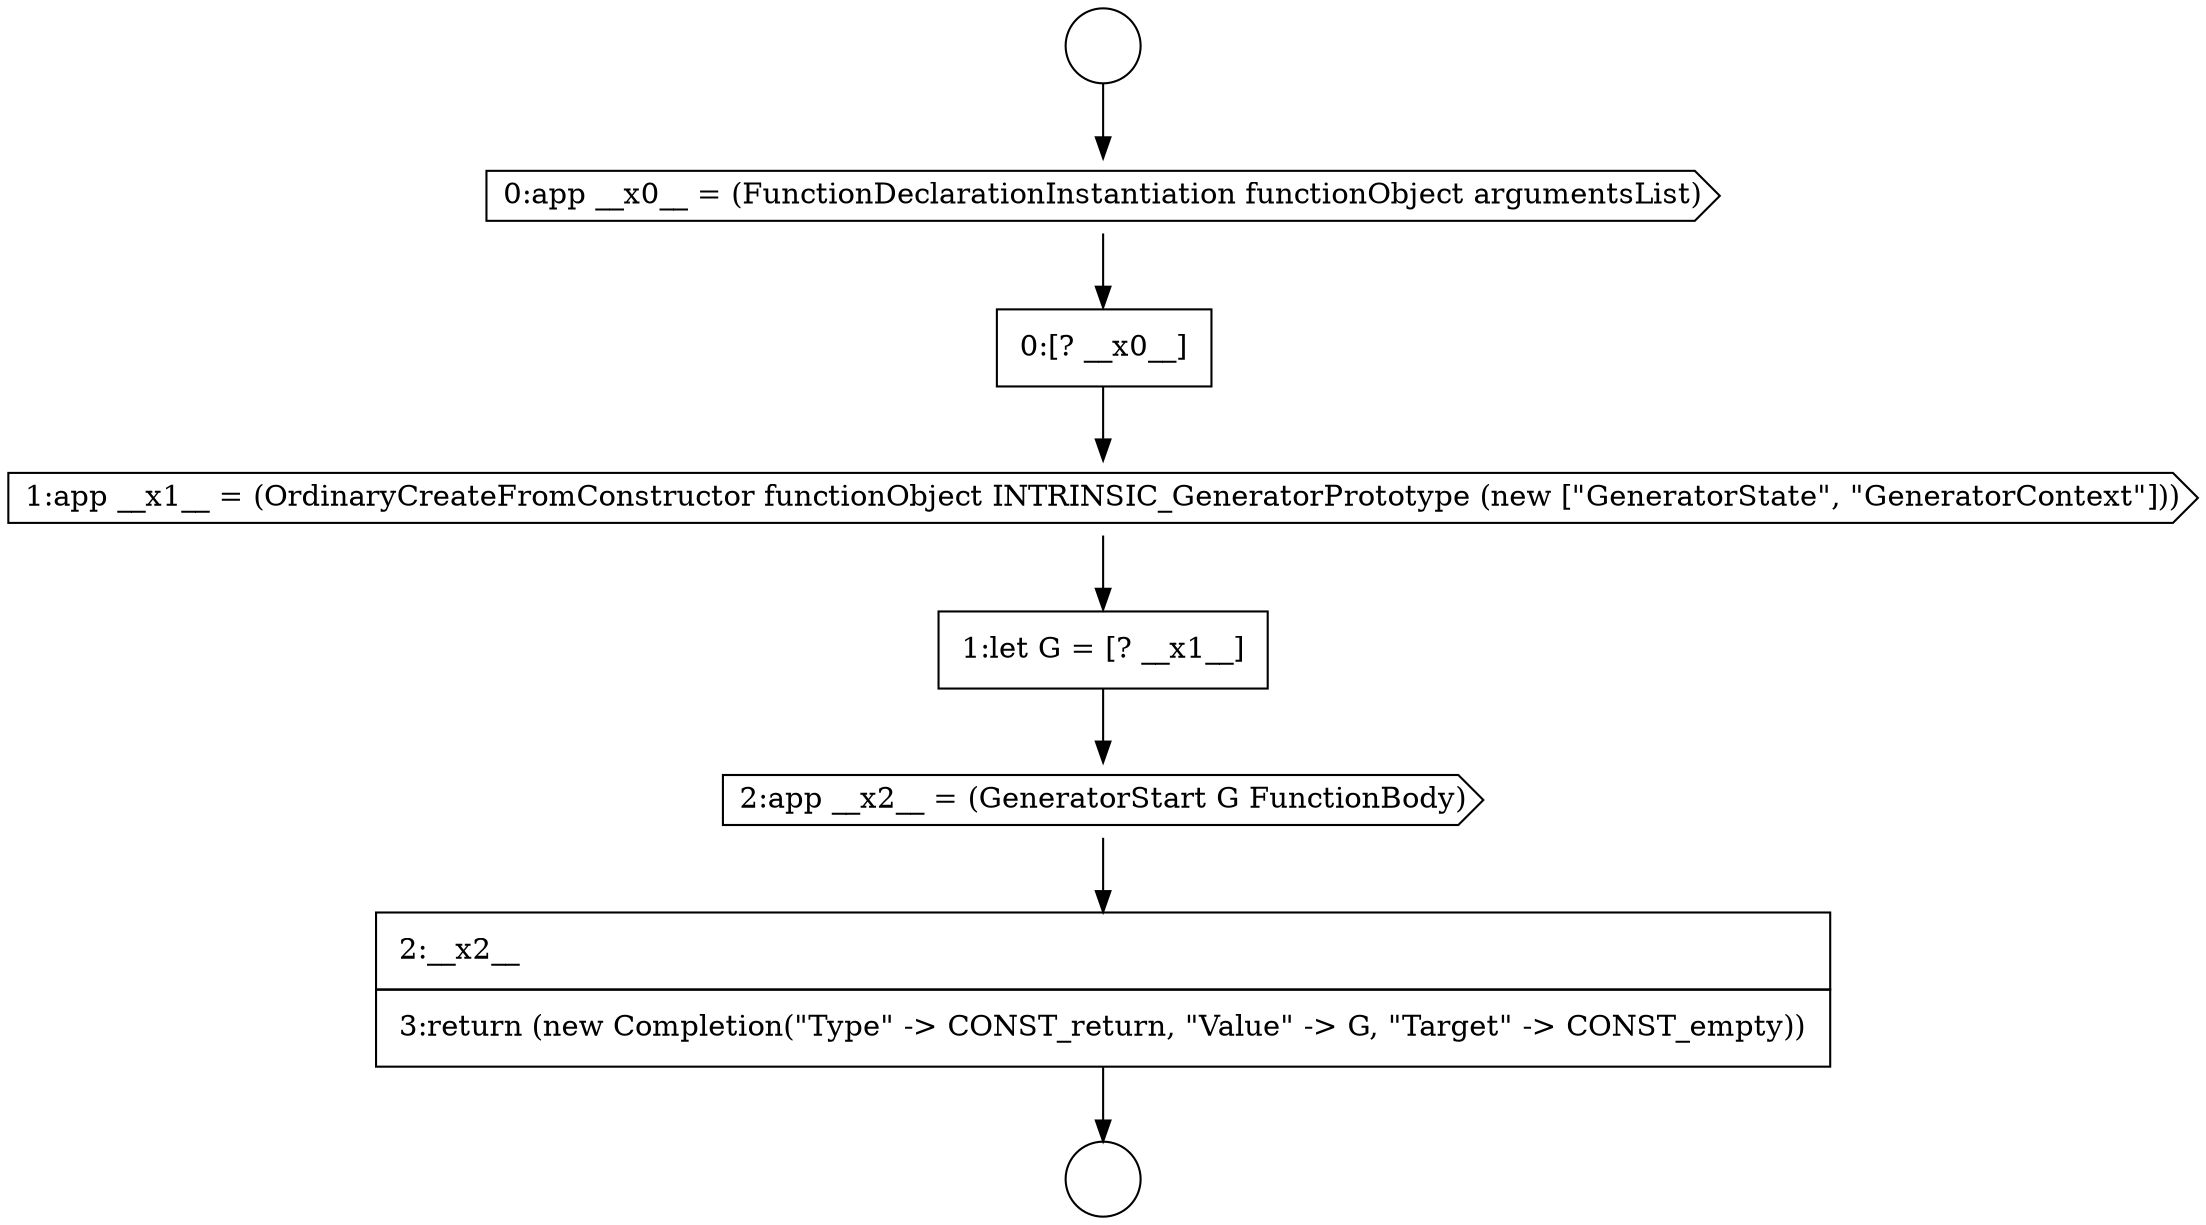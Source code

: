 digraph {
  node8210 [shape=circle label=" " color="black" fillcolor="white" style=filled]
  node8214 [shape=none, margin=0, label=<<font color="black">
    <table border="0" cellborder="1" cellspacing="0" cellpadding="10">
      <tr><td align="left">1:let G = [? __x1__]</td></tr>
    </table>
  </font>> color="black" fillcolor="white" style=filled]
  node8211 [shape=cds, label=<<font color="black">0:app __x0__ = (FunctionDeclarationInstantiation functionObject argumentsList)</font>> color="black" fillcolor="white" style=filled]
  node8215 [shape=cds, label=<<font color="black">2:app __x2__ = (GeneratorStart G FunctionBody)</font>> color="black" fillcolor="white" style=filled]
  node8212 [shape=none, margin=0, label=<<font color="black">
    <table border="0" cellborder="1" cellspacing="0" cellpadding="10">
      <tr><td align="left">0:[? __x0__]</td></tr>
    </table>
  </font>> color="black" fillcolor="white" style=filled]
  node8216 [shape=none, margin=0, label=<<font color="black">
    <table border="0" cellborder="1" cellspacing="0" cellpadding="10">
      <tr><td align="left">2:__x2__</td></tr>
      <tr><td align="left">3:return (new Completion(&quot;Type&quot; -&gt; CONST_return, &quot;Value&quot; -&gt; G, &quot;Target&quot; -&gt; CONST_empty))</td></tr>
    </table>
  </font>> color="black" fillcolor="white" style=filled]
  node8209 [shape=circle label=" " color="black" fillcolor="white" style=filled]
  node8213 [shape=cds, label=<<font color="black">1:app __x1__ = (OrdinaryCreateFromConstructor functionObject INTRINSIC_GeneratorPrototype (new [&quot;GeneratorState&quot;, &quot;GeneratorContext&quot;]))</font>> color="black" fillcolor="white" style=filled]
  node8209 -> node8211 [ color="black"]
  node8211 -> node8212 [ color="black"]
  node8212 -> node8213 [ color="black"]
  node8214 -> node8215 [ color="black"]
  node8215 -> node8216 [ color="black"]
  node8216 -> node8210 [ color="black"]
  node8213 -> node8214 [ color="black"]
}
